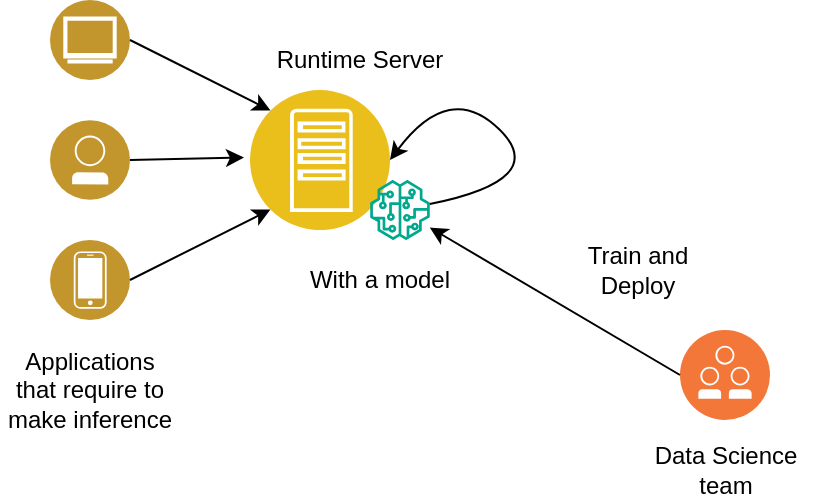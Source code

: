 <mxfile compressed="true" version="22.0.3" type="device"><diagram id="31b32b95-0358-9bc7-6ba0-a27c054ed1a7" name="Page-1"><mxGraphModel dx="1482" dy="793" grid="1" gridSize="10" guides="1" tooltips="1" connect="1" arrows="1" fold="1" page="1" pageScale="1" pageWidth="827" pageHeight="1169" background="none" math="0" shadow="0"><root><mxCell id="0"/><mxCell id="1" parent="0"/><mxCell id="BOZyBOLvvkR4-_8ion6h-95" value="" style="image;aspect=fixed;perimeter=ellipsePerimeter;html=1;align=center;shadow=0;dashed=0;fontColor=#4277BB;labelBackgroundColor=default;fontSize=12;spacingTop=3;image=img/lib/ibm/users/browser.svg;" vertex="1" parent="1"><mxGeometry x="165" y="70" width="40" height="40" as="geometry"/></mxCell><mxCell id="BOZyBOLvvkR4-_8ion6h-96" value="" style="image;aspect=fixed;perimeter=ellipsePerimeter;html=1;align=center;shadow=0;dashed=0;fontColor=#4277BB;labelBackgroundColor=default;fontSize=12;spacingTop=3;image=img/lib/ibm/users/user.svg;" vertex="1" parent="1"><mxGeometry x="165" y="130" width="40" height="40" as="geometry"/></mxCell><mxCell id="BOZyBOLvvkR4-_8ion6h-97" value="" style="image;aspect=fixed;perimeter=ellipsePerimeter;html=1;align=center;shadow=0;dashed=0;fontColor=#4277BB;labelBackgroundColor=default;fontSize=12;spacingTop=3;image=img/lib/ibm/users/device.svg;" vertex="1" parent="1"><mxGeometry x="165" y="190" width="40" height="40" as="geometry"/></mxCell><mxCell id="BOZyBOLvvkR4-_8ion6h-98" value="" style="image;aspect=fixed;perimeter=ellipsePerimeter;html=1;align=center;shadow=0;dashed=0;fontColor=#4277BB;labelBackgroundColor=default;fontSize=12;spacingTop=3;image=img/lib/ibm/applications/app_server.svg;fillColor=#3333FF;" vertex="1" parent="1"><mxGeometry x="265" y="115" width="70" height="70" as="geometry"/></mxCell><mxCell id="BOZyBOLvvkR4-_8ion6h-99" value="" style="sketch=0;outlineConnect=0;fontColor=#232F3E;gradientColor=none;fillColor=#01A88D;strokeColor=none;dashed=0;verticalLabelPosition=bottom;verticalAlign=top;align=center;html=1;fontSize=12;fontStyle=0;aspect=fixed;pointerEvents=1;shape=mxgraph.aws4.sagemaker_model;" vertex="1" parent="1"><mxGeometry x="325" y="160" width="30" height="30" as="geometry"/></mxCell><mxCell id="BOZyBOLvvkR4-_8ion6h-101" value="" style="endArrow=classic;html=1;rounded=0;exitX=1;exitY=0.5;exitDx=0;exitDy=0;entryX=0;entryY=0;entryDx=0;entryDy=0;" edge="1" parent="1" source="BOZyBOLvvkR4-_8ion6h-95" target="BOZyBOLvvkR4-_8ion6h-98"><mxGeometry width="50" height="50" relative="1" as="geometry"><mxPoint x="245" y="100" as="sourcePoint"/><mxPoint x="295" y="50" as="targetPoint"/></mxGeometry></mxCell><mxCell id="BOZyBOLvvkR4-_8ion6h-102" value="" style="endArrow=classic;html=1;rounded=0;exitX=1;exitY=0.5;exitDx=0;exitDy=0;entryX=-0.043;entryY=0.482;entryDx=0;entryDy=0;entryPerimeter=0;" edge="1" parent="1" source="BOZyBOLvvkR4-_8ion6h-96" target="BOZyBOLvvkR4-_8ion6h-98"><mxGeometry width="50" height="50" relative="1" as="geometry"><mxPoint x="215" y="100" as="sourcePoint"/><mxPoint x="285" y="135" as="targetPoint"/></mxGeometry></mxCell><mxCell id="BOZyBOLvvkR4-_8ion6h-103" value="" style="endArrow=classic;html=1;rounded=0;exitX=1;exitY=0.5;exitDx=0;exitDy=0;entryX=0;entryY=1;entryDx=0;entryDy=0;" edge="1" parent="1" source="BOZyBOLvvkR4-_8ion6h-97" target="BOZyBOLvvkR4-_8ion6h-98"><mxGeometry width="50" height="50" relative="1" as="geometry"><mxPoint x="215" y="160" as="sourcePoint"/><mxPoint x="272" y="159" as="targetPoint"/></mxGeometry></mxCell><mxCell id="BOZyBOLvvkR4-_8ion6h-105" value="" style="curved=1;endArrow=classic;html=1;rounded=0;entryX=1;entryY=0.5;entryDx=0;entryDy=0;" edge="1" parent="1" source="BOZyBOLvvkR4-_8ion6h-99" target="BOZyBOLvvkR4-_8ion6h-98"><mxGeometry width="50" height="50" relative="1" as="geometry"><mxPoint x="365" y="160" as="sourcePoint"/><mxPoint x="415" y="110" as="targetPoint"/><Array as="points"><mxPoint x="415" y="160"/><mxPoint x="365" y="110"/></Array></mxGeometry></mxCell><mxCell id="BOZyBOLvvkR4-_8ion6h-106" value="" style="image;aspect=fixed;perimeter=ellipsePerimeter;html=1;align=center;shadow=0;dashed=0;fontColor=#4277BB;labelBackgroundColor=default;fontSize=12;spacingTop=3;image=img/lib/ibm/devops/collaborative_development.svg;" vertex="1" parent="1"><mxGeometry x="480" y="235" width="45" height="45" as="geometry"/></mxCell><mxCell id="BOZyBOLvvkR4-_8ion6h-108" value="Applications that require to make inference" style="text;html=1;strokeColor=none;fillColor=none;align=center;verticalAlign=middle;whiteSpace=wrap;rounded=0;" vertex="1" parent="1"><mxGeometry x="140" y="250" width="90" height="30" as="geometry"/></mxCell><mxCell id="BOZyBOLvvkR4-_8ion6h-109" value="Runtime Server" style="text;html=1;strokeColor=none;fillColor=none;align=center;verticalAlign=middle;whiteSpace=wrap;rounded=0;" vertex="1" parent="1"><mxGeometry x="275" y="85" width="90" height="30" as="geometry"/></mxCell><mxCell id="BOZyBOLvvkR4-_8ion6h-110" value="With a model" style="text;html=1;strokeColor=none;fillColor=none;align=center;verticalAlign=middle;whiteSpace=wrap;rounded=0;" vertex="1" parent="1"><mxGeometry x="285" y="195" width="90" height="30" as="geometry"/></mxCell><mxCell id="BOZyBOLvvkR4-_8ion6h-111" value="" style="endArrow=classic;html=1;rounded=0;exitX=0;exitY=0.5;exitDx=0;exitDy=0;strokeColor=#000000;" edge="1" parent="1" source="BOZyBOLvvkR4-_8ion6h-106" target="BOZyBOLvvkR4-_8ion6h-99"><mxGeometry width="50" height="50" relative="1" as="geometry"><mxPoint x="575" y="260" as="sourcePoint"/><mxPoint x="495" y="150" as="targetPoint"/></mxGeometry></mxCell><mxCell id="BOZyBOLvvkR4-_8ion6h-113" value="Data Science team" style="text;html=1;strokeColor=none;fillColor=none;align=center;verticalAlign=middle;whiteSpace=wrap;rounded=0;" vertex="1" parent="1"><mxGeometry x="457.5" y="290" width="90" height="30" as="geometry"/></mxCell><mxCell id="BOZyBOLvvkR4-_8ion6h-115" value="Train and Deploy" style="text;html=1;strokeColor=none;fillColor=none;align=center;verticalAlign=middle;whiteSpace=wrap;rounded=0;" vertex="1" parent="1"><mxGeometry x="414" y="190" width="90" height="30" as="geometry"/></mxCell></root></mxGraphModel></diagram></mxfile>
